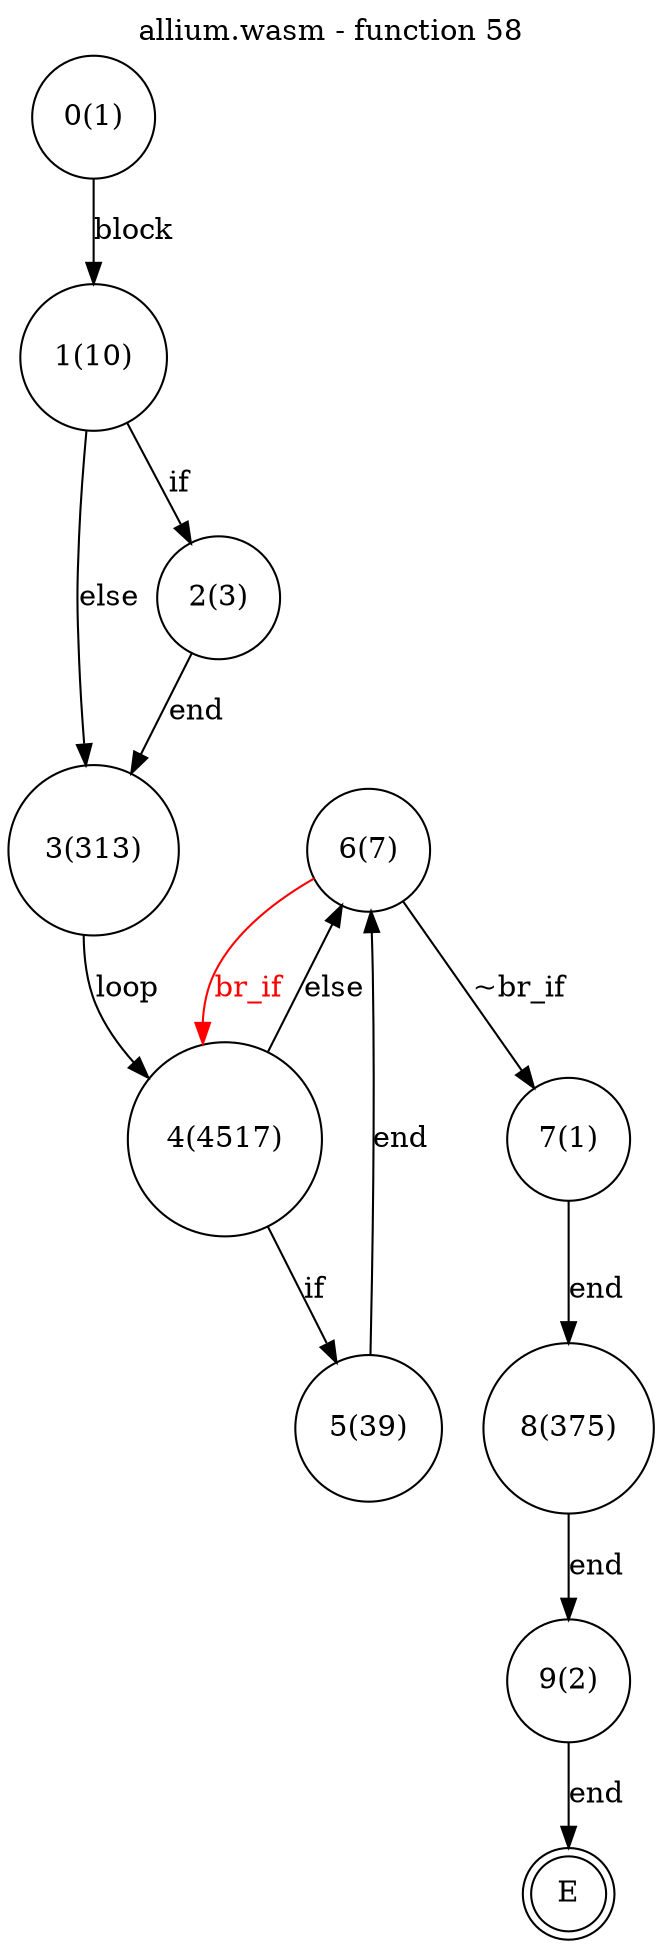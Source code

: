 digraph finite_state_machine {
    label = "allium.wasm - function 58"
    labelloc =  t
    labelfontsize = 16
    labelfontcolor = black
    labelfontname = "Helvetica"
    node [shape = doublecircle]; E ;
node [shape=circle, fontcolor=black, style="", label="0(1)"]0
node [shape=circle, fontcolor=black, style="", label="1(10)"]1
node [shape=circle, fontcolor=black, style="", label="2(3)"]2
node [shape=circle, fontcolor=black, style="", label="3(313)"]3
node [shape=circle, fontcolor=black, style="", label="4(4517)"]4
node [shape=circle, fontcolor=black, style="", label="5(39)"]5
node [shape=circle, fontcolor=black, style="", label="6(7)"]6
node [shape=circle, fontcolor=black, style="", label="7(1)"]7
node [shape=circle, fontcolor=black, style="", label="8(375)"]8
node [shape=circle, fontcolor=black, style="", label="9(2)"]9
node [shape=circle, fontcolor=black, style="", label="E"]E
    0 -> 1[label="block"];
    1 -> 2[label="if"];
    1 -> 3[label="else"];
    2 -> 3[label="end"];
    3 -> 4[label="loop"];
    4 -> 5[label="if"];
    4 -> 6[label="else"];
    5 -> 6[label="end"];
    6 -> 7[label="~br_if"];
    6 -> 4[color="red" fontcolor="red" label="br_if"];
    7 -> 8[label="end"];
    8 -> 9[label="end"];
    9 -> E[label="end"];
}
